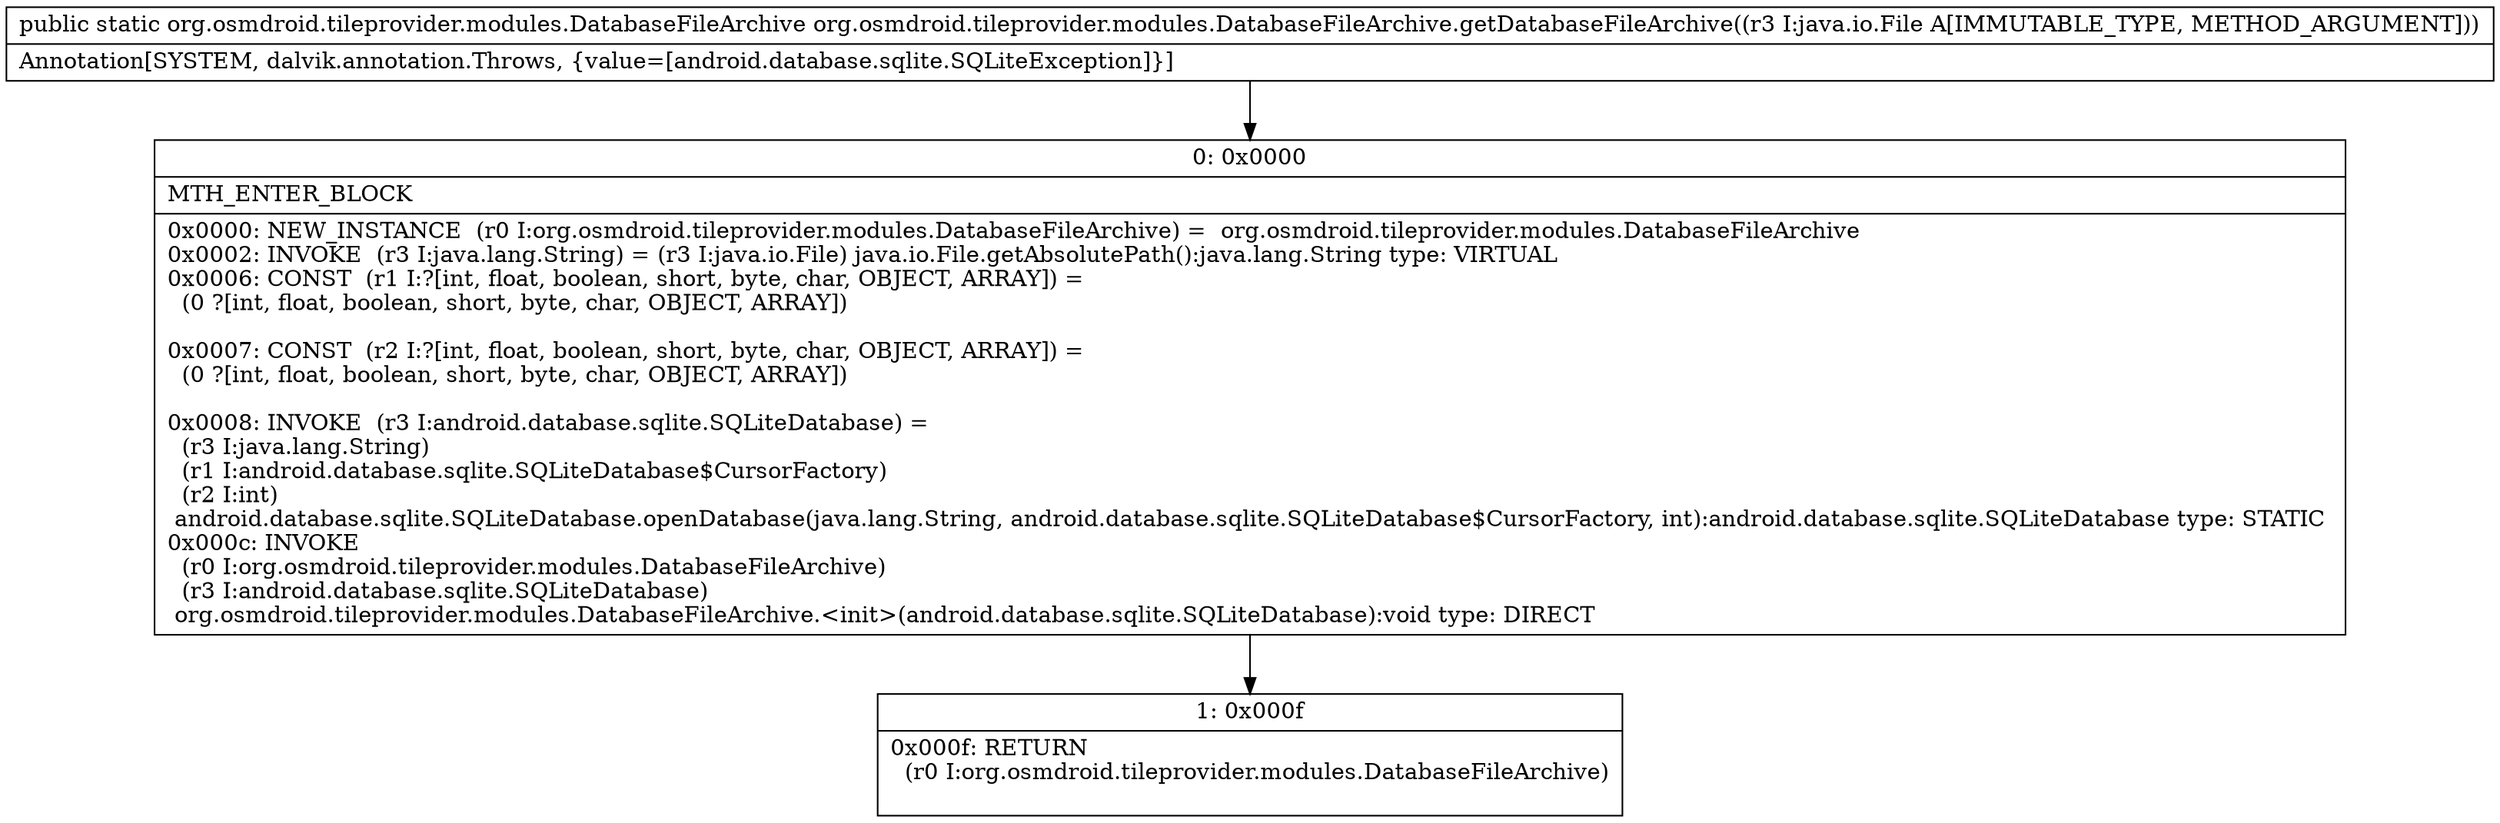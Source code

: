digraph "CFG fororg.osmdroid.tileprovider.modules.DatabaseFileArchive.getDatabaseFileArchive(Ljava\/io\/File;)Lorg\/osmdroid\/tileprovider\/modules\/DatabaseFileArchive;" {
Node_0 [shape=record,label="{0\:\ 0x0000|MTH_ENTER_BLOCK\l|0x0000: NEW_INSTANCE  (r0 I:org.osmdroid.tileprovider.modules.DatabaseFileArchive) =  org.osmdroid.tileprovider.modules.DatabaseFileArchive \l0x0002: INVOKE  (r3 I:java.lang.String) = (r3 I:java.io.File) java.io.File.getAbsolutePath():java.lang.String type: VIRTUAL \l0x0006: CONST  (r1 I:?[int, float, boolean, short, byte, char, OBJECT, ARRAY]) = \l  (0 ?[int, float, boolean, short, byte, char, OBJECT, ARRAY])\l \l0x0007: CONST  (r2 I:?[int, float, boolean, short, byte, char, OBJECT, ARRAY]) = \l  (0 ?[int, float, boolean, short, byte, char, OBJECT, ARRAY])\l \l0x0008: INVOKE  (r3 I:android.database.sqlite.SQLiteDatabase) = \l  (r3 I:java.lang.String)\l  (r1 I:android.database.sqlite.SQLiteDatabase$CursorFactory)\l  (r2 I:int)\l android.database.sqlite.SQLiteDatabase.openDatabase(java.lang.String, android.database.sqlite.SQLiteDatabase$CursorFactory, int):android.database.sqlite.SQLiteDatabase type: STATIC \l0x000c: INVOKE  \l  (r0 I:org.osmdroid.tileprovider.modules.DatabaseFileArchive)\l  (r3 I:android.database.sqlite.SQLiteDatabase)\l org.osmdroid.tileprovider.modules.DatabaseFileArchive.\<init\>(android.database.sqlite.SQLiteDatabase):void type: DIRECT \l}"];
Node_1 [shape=record,label="{1\:\ 0x000f|0x000f: RETURN  \l  (r0 I:org.osmdroid.tileprovider.modules.DatabaseFileArchive)\l \l}"];
MethodNode[shape=record,label="{public static org.osmdroid.tileprovider.modules.DatabaseFileArchive org.osmdroid.tileprovider.modules.DatabaseFileArchive.getDatabaseFileArchive((r3 I:java.io.File A[IMMUTABLE_TYPE, METHOD_ARGUMENT]))  | Annotation[SYSTEM, dalvik.annotation.Throws, \{value=[android.database.sqlite.SQLiteException]\}]\l}"];
MethodNode -> Node_0;
Node_0 -> Node_1;
}

